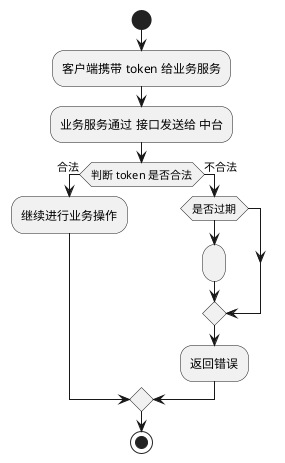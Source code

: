 @startuml
'https://plantuml.com/sequence-diagram

start
:客户端携带 token 给业务服务;
:业务服务通过 接口发送给 中台;
if (判断 token 是否合法) then (合法)
    :继续进行业务操作;
else (不合法)
    if (是否过期)
        :;
    endif
:返回错误;
endif

stop

@enduml